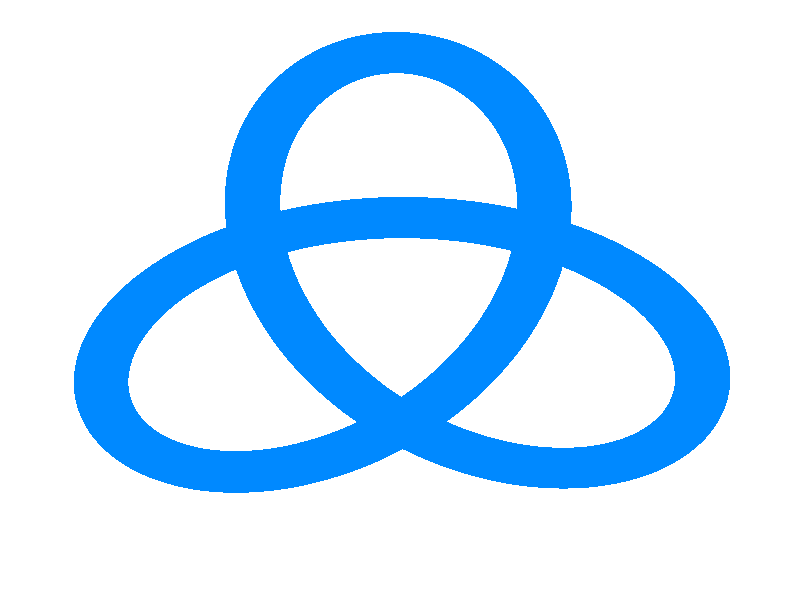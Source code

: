 //#include "../../includes/functions.inc"
     
background { color rgb<1,1,1> }

global_settings { assumed_gamma 1.0}

camera
  {
  location <0, 0, -25>
  right <1,0,0> up <0,1,0>
  look_at  <0, 0, 0>
  angle 5
  }


light_source
  {
  <0, 20, -50>
  color rgb<1,1,1>
  area_light <5, 0, 0>, <0, 5, 0>, 1, 1  /* very slow, decrease 10 to 2 for experiments */
  adaptive 3
  }


#declare r_tube = 0.075;  // thickness (radius) of tube
#declare num_steps = 36;  // number of spline points
#declare step_size = 1/num_steps;

sphere_sweep
  {
  cubic_spline num_steps+3,
  #declare N = -1;
  #while(N <= num_steps + 1)
    #declare theta = 2 * pi * N * step_size;
    <0.3*( 2*sin(2*theta)-sin(theta) ), 0.3*( 2*cos(2*theta)+cos(theta) ), 0.3*sin(3*theta)>, r_tube
    /* uses a hypotrochoid */
    #declare N = N + 1;
  #end
  pigment { color rgb <0,0.25,1> }
  finish          
    {
    ambient 0.15
    diffuse 0.85
    brilliance 2
    //phong 1
    //phong_size 1
    }
  }
  
 
 /*               
plane
  {
  <0,0,-1>, -0.375
  pigment { color rgb<1,1,1> }
  finish
    {
    ambient 0.35
    diffuse 0.65
    }
  }
  */